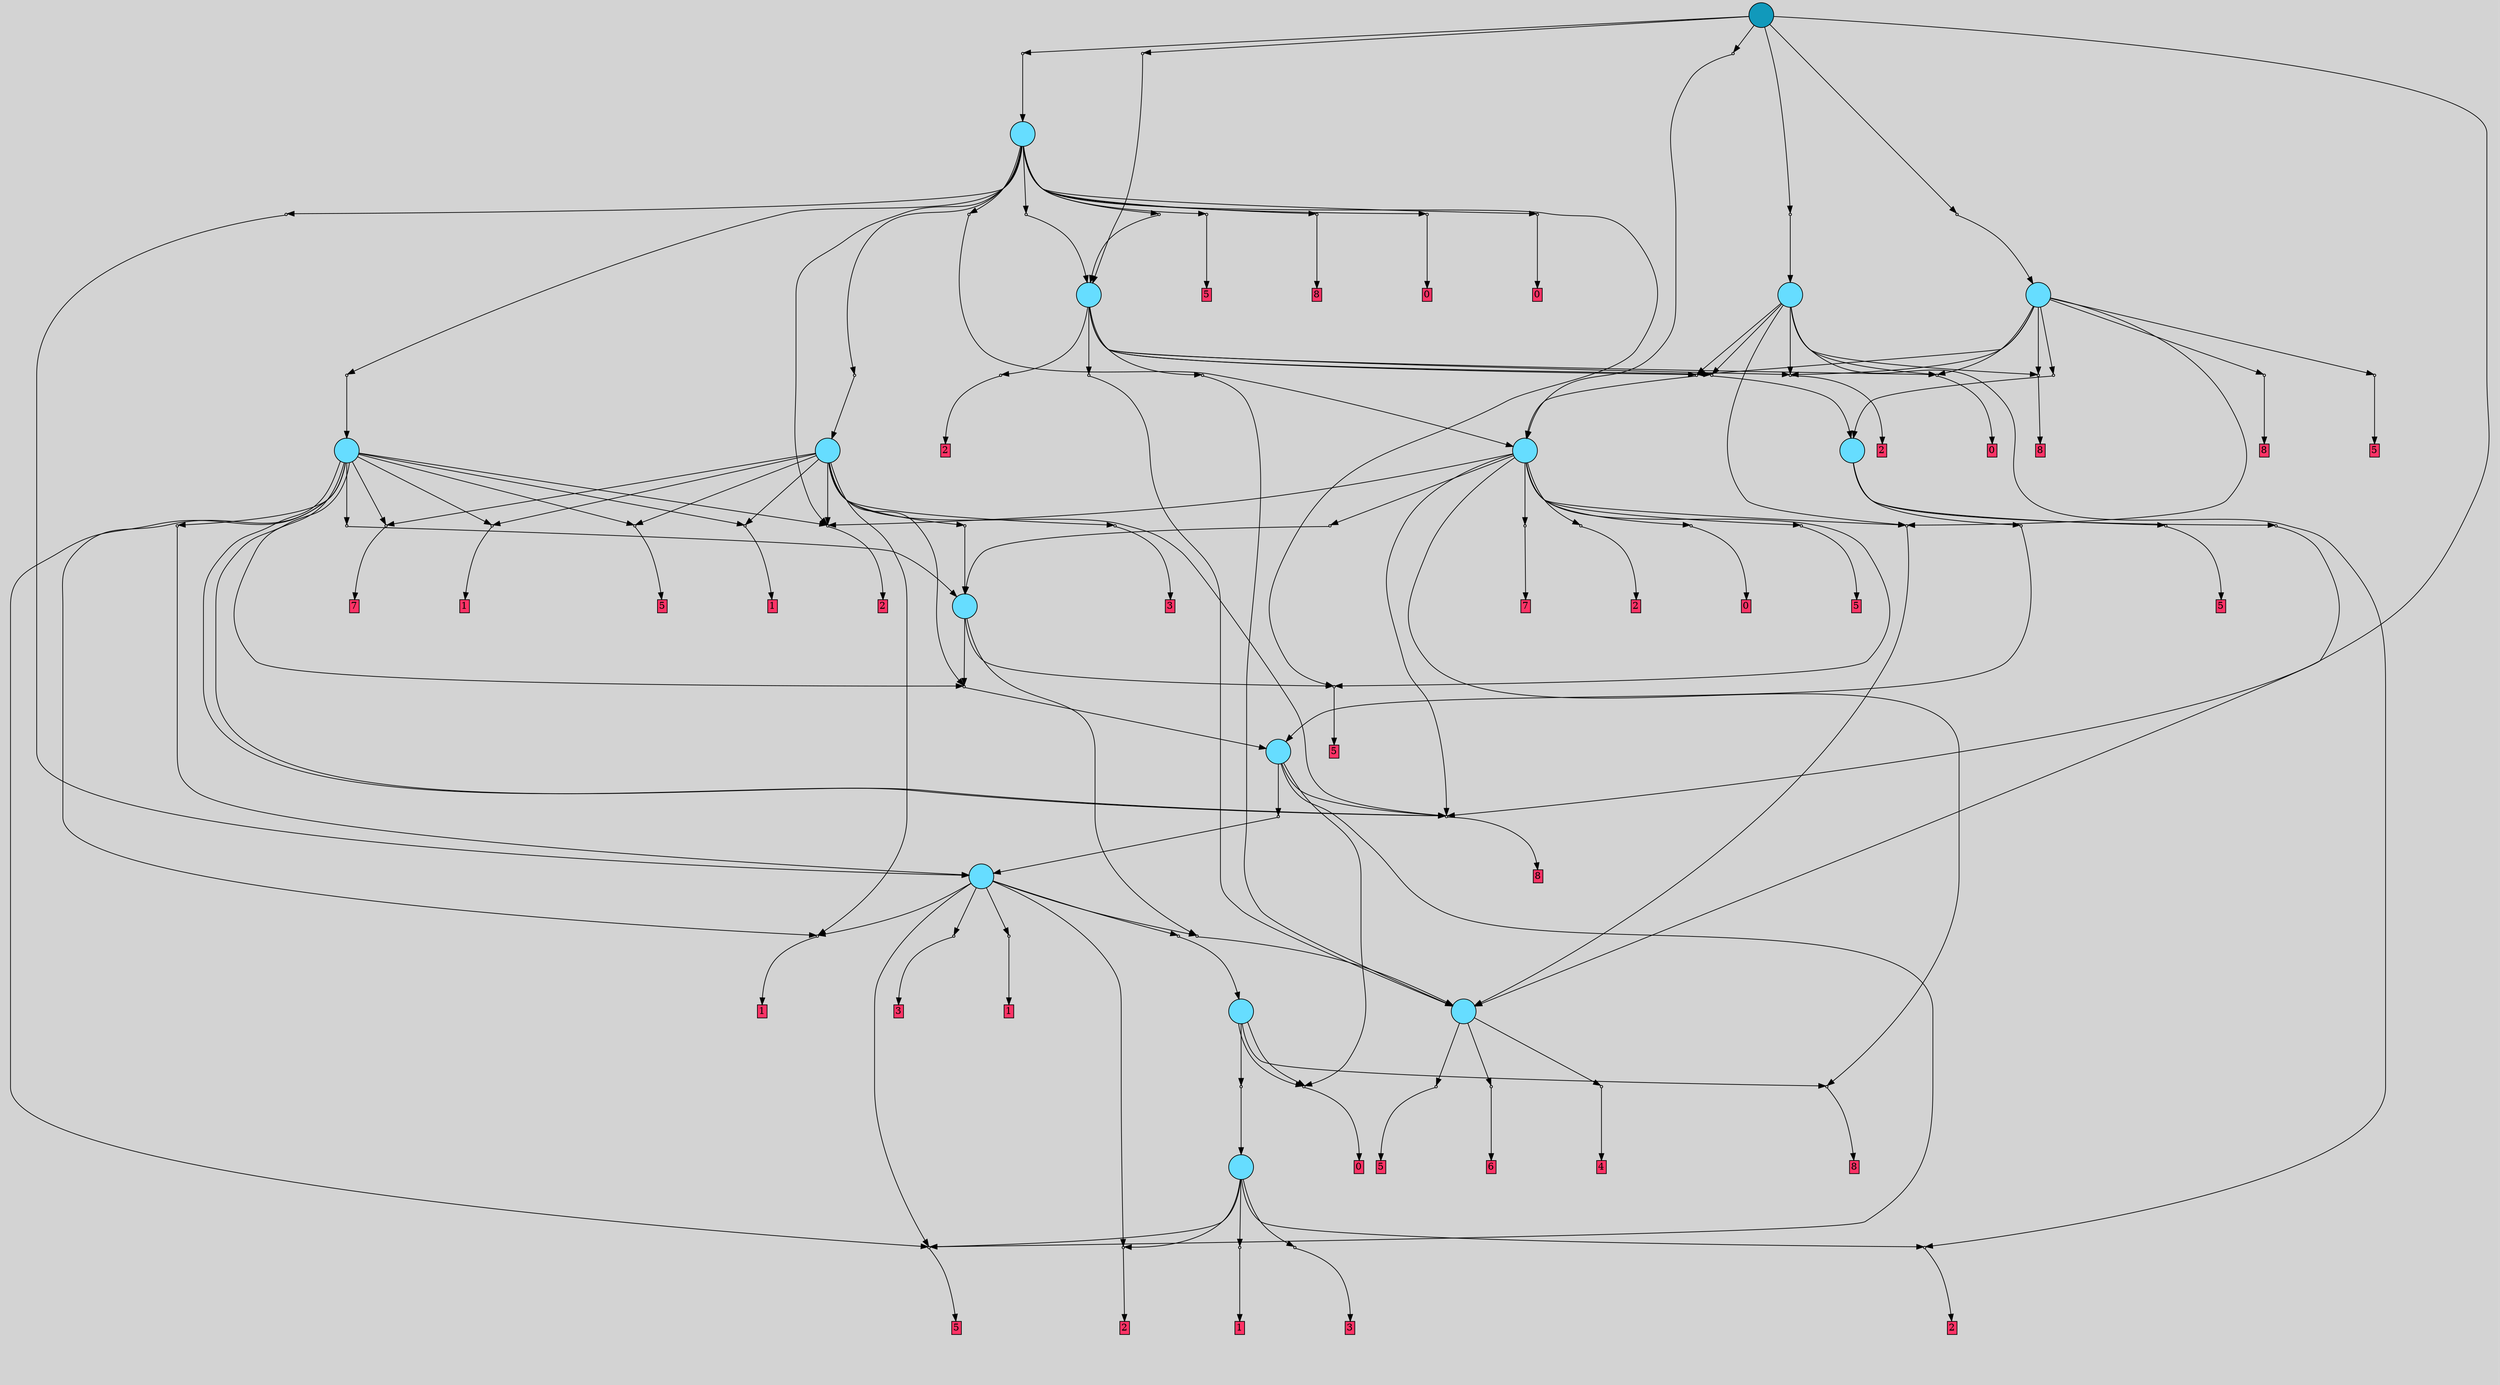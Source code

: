 // File exported with GEGELATI v1.3.1
// On the 2024-07-06 15:44:23
// With the MARL::MarlTPGGraphDotExporter
digraph{
	graph[pad = "0.212, 0.055" bgcolor = lightgray]
	node[shape=circle style = filled label = ""]
		T5 [fillcolor="#66ddff"]
		T26 [fillcolor="#66ddff"]
		T43 [fillcolor="#66ddff"]
		T44 [fillcolor="#66ddff"]
		T58 [fillcolor="#66ddff"]
		T69 [fillcolor="#66ddff"]
		T80 [fillcolor="#66ddff"]
		T102 [fillcolor="#66ddff"]
		T128 [fillcolor="#66ddff"]
		T130 [fillcolor="#66ddff"]
		T132 [fillcolor="#66ddff"]
		T140 [fillcolor="#66ddff"]
		T151 [fillcolor="#66ddff"]
		T180 [fillcolor="#66ddff"]
		T217 [fillcolor="#1199bb"]
		P6094 [fillcolor="#cccccc" shape=point] //
		I6094 [shape=box style=invis label="3|6&1|3#4|0&#92;n7|7&1|7#1|2&#92;n8|3&0|1#2|3&#92;n4|7&3|1#1|4&#92;n1|3&0|5#0|5&#92;n3|3&1|6#2|6&#92;n7|5&3|7#0|5&#92;n"]
		P6094 -> I6094[style=invis]
		A4186 [fillcolor="#ff3366" shape=box margin=0.03 width=0 height=0 label="5"]
		T5 -> P6094 -> A4186
		P6095 [fillcolor="#cccccc" shape=point] //
		I6095 [shape=box style=invis label="1|4&2|6#0|7&#92;n3|0&1|0#2|6&#92;n2|5&4|5#4|2&#92;n5|3&4|3#4|4&#92;n8|2&2|0#2|6&#92;n"]
		P6095 -> I6095[style=invis]
		A4187 [fillcolor="#ff3366" shape=box margin=0.03 width=0 height=0 label="6"]
		T5 -> P6095 -> A4187
		P6096 [fillcolor="#cccccc" shape=point] //
		I6096 [shape=box style=invis label="5|4&2|5#4|0&#92;n0|7&3|5#4|3&#92;n1|5&3|3#2|4&#92;n8|1&1|6#1|5&#92;n6|4&4|2#2|4&#92;n6|4&2|4#1|3&#92;n8|4&1|7#2|7&#92;n6|1&3|7#3|5&#92;n1|0&4|4#3|5&#92;n6|3&2|4#0|3&#92;n"]
		P6096 -> I6096[style=invis]
		A4188 [fillcolor="#ff3366" shape=box margin=0.03 width=0 height=0 label="4"]
		T5 -> P6096 -> A4188
		P6097 [fillcolor="#cccccc" shape=point] //
		I6097 [shape=box style=invis label="6|3&1|4#2|0&#92;n2|2&0|0#0|0&#92;n5|2&2|5#3|4&#92;n5|4&0|0#0|1&#92;n1|2&4|3#0|5&#92;n8|4&3|0#0|0&#92;n6|5&4|2#2|6&#92;n0|6&1|1#0|1&#92;n7|0&2|0#1|5&#92;n4|6&2|3#3|2&#92;n"]
		P6097 -> I6097[style=invis]
		A4189 [fillcolor="#ff3366" shape=box margin=0.03 width=0 height=0 label="1"]
		T26 -> P6097 -> A4189
		P6098 [fillcolor="#cccccc" shape=point] //
		I6098 [shape=box style=invis label="3|3&0|3#2|3&#92;n0|6&2|4#1|6&#92;n8|3&3|1#3|7&#92;n5|4&2|7#4|1&#92;n2|6&2|0#1|2&#92;n5|1&1|4#1|1&#92;n5|2&4|2#0|4&#92;n"]
		P6098 -> I6098[style=invis]
		A4190 [fillcolor="#ff3366" shape=box margin=0.03 width=0 height=0 label="2"]
		T26 -> P6098 -> A4190
		P6099 [fillcolor="#cccccc" shape=point] //
		I6099 [shape=box style=invis label="8|5&1|1#2|4&#92;n7|0&3|6#4|6&#92;n2|6&3|7#3|5&#92;n5|0&0|2#1|1&#92;n3|1&4|2#3|4&#92;n3|6&3|2#0|3&#92;n3|2&2|3#0|6&#92;n8|1&3|5#1|4&#92;n"]
		P6099 -> I6099[style=invis]
		A4191 [fillcolor="#ff3366" shape=box margin=0.03 width=0 height=0 label="3"]
		T26 -> P6099 -> A4191
		P6100 [fillcolor="#cccccc" shape=point] //
		I6100 [shape=box style=invis label="7|5&1|1#4|7&#92;n1|3&0|0#4|5&#92;n0|6&4|5#4|4&#92;n7|5&2|0#4|0&#92;n2|1&0|2#3|7&#92;n2|0&2|1#4|7&#92;n"]
		P6100 -> I6100[style=invis]
		A4192 [fillcolor="#ff3366" shape=box margin=0.03 width=0 height=0 label="2"]
		T26 -> P6100 -> A4192
		P6101 [fillcolor="#cccccc" shape=point] //
		I6101 [shape=box style=invis label="4|3&3|5#2|7&#92;n6|1&0|7#0|0&#92;n4|7&0|2#0|4&#92;n6|2&2|6#1|1&#92;n0|0&2|7#2|5&#92;n4|2&4|6#2|2&#92;n6|1&4|7#0|4&#92;n"]
		P6101 -> I6101[style=invis]
		A4193 [fillcolor="#ff3366" shape=box margin=0.03 width=0 height=0 label="5"]
		T26 -> P6101 -> A4193
		P6102 [fillcolor="#cccccc" shape=point] //
		I6102 [shape=box style=invis label="2|6&2|0#2|6&#92;n5|2&2|7#0|2&#92;n2|1&4|3#4|7&#92;n0|1&3|5#4|7&#92;n4|3&3|4#3|7&#92;n"]
		P6102 -> I6102[style=invis]
		A4194 [fillcolor="#ff3366" shape=box margin=0.03 width=0 height=0 label="0"]
		T43 -> P6102 -> A4194
		P6103 [fillcolor="#cccccc" shape=point] //
		I6103 [shape=box style=invis label="4|6&1|3#3|2&#92;n2|2&0|0#0|0&#92;n6|5&4|2#2|7&#92;n1|2&4|3#0|5&#92;n8|4&4|0#0|0&#92;n8|6&3|7#4|3&#92;n5|2&2|5#3|4&#92;n7|0&2|0#1|5&#92;n4|4&0|0#0|1&#92;n6|3&1|4#2|0&#92;n"]
		P6103 -> I6103[style=invis]
		T43 -> P6103 -> T26
		P6104 [fillcolor="#cccccc" shape=point] //
		I6104 [shape=box style=invis label="7|5&1|1#4|7&#92;n1|3&4|0#4|5&#92;n0|6&4|5#4|4&#92;n7|5&2|0#4|0&#92;n2|1&0|4#3|7&#92;n2|0&2|1#4|7&#92;n7|2&4|0#4|4&#92;n"]
		P6104 -> I6104[style=invis]
		A4195 [fillcolor="#ff3366" shape=box margin=0.03 width=0 height=0 label="8"]
		T43 -> P6104 -> A4195
		T43 -> P6102
		T44 -> P6100
		P6105 [fillcolor="#cccccc" shape=point] //
		I6105 [shape=box style=invis label="8|5&1|1#2|4&#92;n3|6&3|2#0|3&#92;n5|0&0|7#1|1&#92;n3|1&4|2#3|4&#92;n3|2&2|3#0|6&#92;n2|6&3|7#3|5&#92;n8|1&3|5#1|4&#92;n"]
		P6105 -> I6105[style=invis]
		A4196 [fillcolor="#ff3366" shape=box margin=0.03 width=0 height=0 label="3"]
		T44 -> P6105 -> A4196
		P6106 [fillcolor="#cccccc" shape=point] //
		I6106 [shape=box style=invis label="5|1&3|2#0|1&#92;n3|2&2|3#1|5&#92;n5|1&1|6#0|5&#92;n7|1&0|4#1|7&#92;n7|3&4|0#0|4&#92;n1|2&4|4#2|5&#92;n0|5&0|4#1|4&#92;n7|0&0|6#3|7&#92;n"]
		P6106 -> I6106[style=invis]
		A4197 [fillcolor="#ff3366" shape=box margin=0.03 width=0 height=0 label="1"]
		T44 -> P6106 -> A4197
		T44 -> P6101
		P6107 [fillcolor="#cccccc" shape=point] //
		I6107 [shape=box style=invis label="3|0&2|2#1|5&#92;n5|7&2|1#3|2&#92;n"]
		P6107 -> I6107[style=invis]
		T44 -> P6107 -> T5
		P6108 [fillcolor="#cccccc" shape=point] //
		I6108 [shape=box style=invis label="2|2&0|0#0|0&#92;n6|3&1|4#2|0&#92;n5|2&2|5#3|5&#92;n5|4&0|0#0|1&#92;n1|2&4|3#0|5&#92;n8|4&3|0#0|0&#92;n6|5&4|2#2|6&#92;n0|6&1|1#0|1&#92;n7|0&2|0#1|5&#92;n"]
		P6108 -> I6108[style=invis]
		A4198 [fillcolor="#ff3366" shape=box margin=0.03 width=0 height=0 label="1"]
		T44 -> P6108 -> A4198
		P6109 [fillcolor="#cccccc" shape=point] //
		I6109 [shape=box style=invis label="3|5&2|7#1|0&#92;n8|2&2|1#1|2&#92;n0|2&1|1#4|7&#92;n5|2&0|6#3|3&#92;n8|6&4|6#3|7&#92;n4|0&4|6#0|1&#92;n"]
		P6109 -> I6109[style=invis]
		T44 -> P6109 -> T43
		P6110 [fillcolor="#cccccc" shape=point] //
		I6110 [shape=box style=invis label="7|5&1|1#4|7&#92;n1|3&4|0#4|5&#92;n2|0&2|1#4|7&#92;n7|5&2|0#4|0&#92;n2|1&0|2#3|7&#92;n0|6&4|5#4|4&#92;n"]
		P6110 -> I6110[style=invis]
		A4199 [fillcolor="#ff3366" shape=box margin=0.03 width=0 height=0 label="8"]
		T58 -> P6110 -> A4199
		P6111 [fillcolor="#cccccc" shape=point] //
		I6111 [shape=box style=invis label="8|0&3|1#1|6&#92;n5|6&2|1#0|1&#92;n5|1&0|4#2|0&#92;n"]
		P6111 -> I6111[style=invis]
		T58 -> P6111 -> T44
		T58 -> P6101
		T58 -> P6102
		P6112 [fillcolor="#cccccc" shape=point] //
		I6112 [shape=box style=invis label="6|1&0|7#0|0&#92;n4|7&0|2#0|4&#92;n6|2&3|6#1|1&#92;n4|2&4|3#4|4&#92;n4|2&4|6#2|2&#92;n0|0&2|7#2|5&#92;n6|1&4|7#0|4&#92;n"]
		P6112 -> I6112[style=invis]
		A4200 [fillcolor="#ff3366" shape=box margin=0.03 width=0 height=0 label="5"]
		T69 -> P6112 -> A4200
		P6113 [fillcolor="#cccccc" shape=point] //
		I6113 [shape=box style=invis label="4|3&3|4#3|7&#92;n7|1&3|0#0|4&#92;n8|0&2|3#1|2&#92;n5|2&2|7#0|2&#92;n7|4&0|4#0|2&#92;n0|1&3|5#0|2&#92;n2|1&4|3#2|7&#92;n"]
		P6113 -> I6113[style=invis]
		T69 -> P6113 -> T58
		T69 -> P6107
		P6114 [fillcolor="#cccccc" shape=point] //
		I6114 [shape=box style=invis label="5|2&0|6#1|2&#92;n4|2&4|3#4|1&#92;n6|2&3|6#1|1&#92;n4|7&0|2#0|4&#92;n4|2&4|6#2|2&#92;n0|0&2|7#2|5&#92;n6|1&4|7#0|4&#92;n"]
		P6114 -> I6114[style=invis]
		A4201 [fillcolor="#ff3366" shape=box margin=0.03 width=0 height=0 label="5"]
		T80 -> P6114 -> A4201
		P6115 [fillcolor="#cccccc" shape=point] //
		I6115 [shape=box style=invis label="5|6&2|1#3|2&#92;n3|0&2|2#1|5&#92;n"]
		P6115 -> I6115[style=invis]
		T80 -> P6115 -> T5
		P6116 [fillcolor="#cccccc" shape=point] //
		I6116 [shape=box style=invis label="2|1&0|3#1|7&#92;n5|4&1|7#3|5&#92;n8|0&2|3#1|2&#92;n7|1&3|0#0|4&#92;n5|2&2|7#0|2&#92;n4|3&3|4#3|7&#92;n"]
		P6116 -> I6116[style=invis]
		T80 -> P6116 -> T58
		P6117 [fillcolor="#cccccc" shape=point] //
		I6117 [shape=box style=invis label="1|3&1|5#1|3&#92;n2|4&2|4#4|7&#92;n3|0&2|2#0|4&#92;n0|2&1|1#4|7&#92;n"]
		P6117 -> I6117[style=invis]
		A4202 [fillcolor="#ff3366" shape=box margin=0.03 width=0 height=0 label="2"]
		T102 -> P6117 -> A4202
		P6118 [fillcolor="#cccccc" shape=point] //
		I6118 [shape=box style=invis label="6|1&3|2#4|6&#92;n7|3&3|1#3|2&#92;n4|0&4|0#1|6&#92;n7|3&2|7#1|6&#92;n"]
		P6118 -> I6118[style=invis]
		T102 -> P6118 -> T69
		P6119 [fillcolor="#cccccc" shape=point] //
		I6119 [shape=box style=invis label="6|7&1|2#4|5&#92;n7|6&0|2#1|4&#92;n7|1&4|2#3|7&#92;n3|0&1|2#2|5&#92;n"]
		P6119 -> I6119[style=invis]
		T102 -> P6119 -> T5
		P6120 [fillcolor="#cccccc" shape=point] //
		I6120 [shape=box style=invis label="4|5&3|5#1|0&#92;n8|3&0|3#3|5&#92;n0|2&0|1#0|7&#92;n7|0&2|4#4|7&#92;n4|2&3|4#1|1&#92;n5|2&0|3#3|1&#92;n2|7&3|7#0|4&#92;n7|4&3|3#2|0&#92;n8|4&0|7#3|3&#92;n5|7&3|4#2|2&#92;n"]
		P6120 -> I6120[style=invis]
		A4203 [fillcolor="#ff3366" shape=box margin=0.03 width=0 height=0 label="7"]
		T102 -> P6120 -> A4203
		T102 -> P6110
		P6121 [fillcolor="#cccccc" shape=point] //
		I6121 [shape=box style=invis label="2|4&2|4#0|7&#92;n3|3&2|2#0|4&#92;n7|0&0|4#0|2&#92;n"]
		P6121 -> I6121[style=invis]
		A4204 [fillcolor="#ff3366" shape=box margin=0.03 width=0 height=0 label="2"]
		T102 -> P6121 -> A4204
		P6122 [fillcolor="#cccccc" shape=point] //
		I6122 [shape=box style=invis label="2|1&4|3#4|7&#92;n5|2&2|7#0|0&#92;n0|1&3|5#4|7&#92;n4|3&3|4#3|7&#92;n"]
		P6122 -> I6122[style=invis]
		A4205 [fillcolor="#ff3366" shape=box margin=0.03 width=0 height=0 label="0"]
		T102 -> P6122 -> A4205
		T102 -> P6104
		T102 -> P6112
		P6123 [fillcolor="#cccccc" shape=point] //
		I6123 [shape=box style=invis label="4|3&3|5#2|7&#92;n6|1&0|7#0|0&#92;n4|7&0|2#0|4&#92;n6|2&2|6#1|1&#92;n2|2&4|6#2|2&#92;n0|0&2|7#2|5&#92;n6|1&4|7#0|4&#92;n"]
		P6123 -> I6123[style=invis]
		A4206 [fillcolor="#ff3366" shape=box margin=0.03 width=0 height=0 label="5"]
		T102 -> P6123 -> A4206
		P6124 [fillcolor="#cccccc" shape=point] //
		I6124 [shape=box style=invis label="8|5&1|1#2|4&#92;n7|0&3|6#4|6&#92;n8|6&3|2#0|3&#92;n5|0&0|7#1|1&#92;n3|1&4|2#3|4&#92;n2|6&3|7#3|5&#92;n3|2&2|3#0|6&#92;n8|1&3|5#1|4&#92;n6|4&4|5#4|6&#92;n"]
		P6124 -> I6124[style=invis]
		T128 -> P6124 -> T102
		P6125 [fillcolor="#cccccc" shape=point] //
		I6125 [shape=box style=invis label="2|7&4|3#4|6&#92;n6|5&1|2#1|5&#92;n1|6&3|7#3|5&#92;n2|6&0|4#0|7&#92;n6|0&3|1#3|5&#92;n1|4&0|2#2|3&#92;n"]
		P6125 -> I6125[style=invis]
		A4207 [fillcolor="#ff3366" shape=box margin=0.03 width=0 height=0 label="2"]
		T128 -> P6125 -> A4207
		P6126 [fillcolor="#cccccc" shape=point] //
		I6126 [shape=box style=invis label="5|3&3|5#1|0&#92;n3|3&2|2#0|4&#92;n2|4&2|4#4|7&#92;n7|0&0|4#0|2&#92;n"]
		P6126 -> I6126[style=invis]
		A4208 [fillcolor="#ff3366" shape=box margin=0.03 width=0 height=0 label="2"]
		T128 -> P6126 -> A4208
		P6127 [fillcolor="#cccccc" shape=point] //
		I6127 [shape=box style=invis label="2|0&2|4#4|7&#92;n0|0&4|5#4|4&#92;n7|5&2|0#4|0&#92;n2|1&0|7#3|7&#92;n1|1&4|3#1|4&#92;n7|2&4|3#2|4&#92;n"]
		P6127 -> I6127[style=invis]
		T128 -> P6127 -> T80
		P6128 [fillcolor="#cccccc" shape=point] //
		I6128 [shape=box style=invis label="2|5&3|6#1|5&#92;n3|0&1|2#2|5&#92;n7|6&0|5#1|4&#92;n7|1&4|2#3|7&#92;n"]
		P6128 -> I6128[style=invis]
		T128 -> P6128 -> T5
		P6129 [fillcolor="#cccccc" shape=point] //
		I6129 [shape=box style=invis label="6|0&4|0#1|5&#92;n1|1&1|3#2|1&#92;n"]
		P6129 -> I6129[style=invis]
		A4209 [fillcolor="#ff3366" shape=box margin=0.03 width=0 height=0 label="0"]
		T128 -> P6129 -> A4209
		P6130 [fillcolor="#cccccc" shape=point] //
		I6130 [shape=box style=invis label="3|0&1|2#2|5&#92;n6|1&4|2#3|7&#92;n7|6&0|2#1|4&#92;n"]
		P6130 -> I6130[style=invis]
		T128 -> P6130 -> T5
		T130 -> P6124
		T130 -> P6098
		T130 -> P6126
		T130 -> P6127
		T130 -> P6129
		P6131 [fillcolor="#cccccc" shape=point] //
		I6131 [shape=box style=invis label="5|2&0|4#2|4&#92;n0|0&2|1#4|7&#92;n4|6&4|5#2|1&#92;n"]
		P6131 -> I6131[style=invis]
		A4210 [fillcolor="#ff3366" shape=box margin=0.03 width=0 height=0 label="8"]
		T130 -> P6131 -> A4210
		T130 -> P6119
		T132 -> P6113
		P6132 [fillcolor="#cccccc" shape=point] //
		I6132 [shape=box style=invis label="1|2&3|2#3|1&#92;n0|4&2|7#2|5&#92;n5|3&4|3#2|1&#92;n"]
		P6132 -> I6132[style=invis]
		A4211 [fillcolor="#ff3366" shape=box margin=0.03 width=0 height=0 label="5"]
		T132 -> P6132 -> A4211
		T132 -> P6106
		P6133 [fillcolor="#cccccc" shape=point] //
		I6133 [shape=box style=invis label="7|0&2|0#1|5&#92;n6|3&1|4#2|0&#92;n5|2&2|5#3|5&#92;n5|4&0|0#0|1&#92;n8|4&3|0#0|0&#92;n4|5&4|2#2|6&#92;n6|6&4|3#4|4&#92;n0|6&1|1#0|1&#92;n2|2&0|0#0|0&#92;n"]
		P6133 -> I6133[style=invis]
		A4212 [fillcolor="#ff3366" shape=box margin=0.03 width=0 height=0 label="1"]
		T132 -> P6133 -> A4212
		P6134 [fillcolor="#cccccc" shape=point] //
		I6134 [shape=box style=invis label="4|2&3|4#2|1&#92;n8|3&0|3#3|5&#92;n0|2&0|1#0|7&#92;n7|0&2|4#4|7&#92;n4|5&3|5#1|0&#92;n5|2&0|3#3|1&#92;n2|7&3|7#0|4&#92;n7|4&3|3#2|0&#92;n8|4&0|7#3|3&#92;n5|7&3|4#2|2&#92;n"]
		P6134 -> I6134[style=invis]
		A4213 [fillcolor="#ff3366" shape=box margin=0.03 width=0 height=0 label="7"]
		T132 -> P6134 -> A4213
		P6135 [fillcolor="#cccccc" shape=point] //
		I6135 [shape=box style=invis label="7|0&2|0#1|5&#92;n0|0&3|5#4|1&#92;n8|4&3|0#0|0&#92;n2|2&0|0#0|0&#92;n5|6&2|0#0|1&#92;n4|5&3|2#2|7&#92;n6|3&1|4#2|0&#92;n"]
		P6135 -> I6135[style=invis]
		A4214 [fillcolor="#ff3366" shape=box margin=0.03 width=0 height=0 label="1"]
		T132 -> P6135 -> A4214
		T132 -> P6117
		P6136 [fillcolor="#cccccc" shape=point] //
		I6136 [shape=box style=invis label="4|1&3|1#0|5&#92;n7|0&2|4#2|3&#92;n7|1&3|7#1|0&#92;n7|3&4|3#4|0&#92;n"]
		P6136 -> I6136[style=invis]
		T132 -> P6136 -> T69
		T132 -> P6110
		P6137 [fillcolor="#cccccc" shape=point] //
		I6137 [shape=box style=invis label="1|7&0|1#0|1&#92;n6|3&1|3#0|5&#92;n"]
		P6137 -> I6137[style=invis]
		A4215 [fillcolor="#ff3366" shape=box margin=0.03 width=0 height=0 label="3"]
		T132 -> P6137 -> A4215
		T140 -> P6124
		T140 -> P6126
		P6138 [fillcolor="#cccccc" shape=point] //
		I6138 [shape=box style=invis label="2|0&2|4#4|2&#92;n7|5&2|0#4|0&#92;n0|0&4|5#4|4&#92;n2|1&0|7#3|7&#92;n7|2&4|3#2|4&#92;n"]
		P6138 -> I6138[style=invis]
		T140 -> P6138 -> T80
		T140 -> P6129
		T140 -> P6131
		T140 -> P6119
		P6139 [fillcolor="#cccccc" shape=point] //
		I6139 [shape=box style=invis label="8|6&2|1#2|7&#92;n2|6&3|1#1|1&#92;n6|3&0|5#4|3&#92;n4|7&2|3#2|2&#92;n6|5&4|3#2|1&#92;n7|2&3|1#3|4&#92;n6|4&1|0#3|6&#92;n1|6&1|0#1|5&#92;n5|0&4|3#4|1&#92;n"]
		P6139 -> I6139[style=invis]
		A4216 [fillcolor="#ff3366" shape=box margin=0.03 width=0 height=0 label="8"]
		T140 -> P6139 -> A4216
		P6140 [fillcolor="#cccccc" shape=point] //
		I6140 [shape=box style=invis label="0|0&2|7#2|5&#92;n6|1&0|7#0|0&#92;n6|2&2|6#1|1&#92;n4|3&3|5#2|7&#92;n4|2&3|6#2|2&#92;n2|3&0|5#0|7&#92;n6|1&4|7#0|4&#92;n"]
		P6140 -> I6140[style=invis]
		A4217 [fillcolor="#ff3366" shape=box margin=0.03 width=0 height=0 label="5"]
		T140 -> P6140 -> A4217
		T151 -> P6113
		T151 -> P6132
		T151 -> P6106
		T151 -> P6133
		T151 -> P6134
		T151 -> P6135
		T151 -> P6117
		P6141 [fillcolor="#cccccc" shape=point] //
		I6141 [shape=box style=invis label="4|1&3|1#0|5&#92;n7|3&4|6#4|0&#92;n7|1&3|7#1|0&#92;n7|0&2|4#2|3&#92;n"]
		P6141 -> I6141[style=invis]
		T151 -> P6141 -> T69
		T151 -> P6110
		T151 -> P6101
		T151 -> P6110
		P6142 [fillcolor="#cccccc" shape=point] //
		I6142 [shape=box style=invis label="1|7&0|1#2|1&#92;n6|7&0|6#3|3&#92;n"]
		P6142 -> I6142[style=invis]
		T151 -> P6142 -> T44
		P6143 [fillcolor="#cccccc" shape=point] //
		I6143 [shape=box style=invis label="8|6&3|2#0|3&#92;n7|0&3|6#4|6&#92;n8|5&1|1#2|4&#92;n5|0&0|7#1|1&#92;n3|4&4|2#3|4&#92;n2|6&3|7#3|5&#92;n3|2&2|3#0|6&#92;n6|4&4|5#4|6&#92;n"]
		P6143 -> I6143[style=invis]
		T180 -> P6143 -> T102
		P6144 [fillcolor="#cccccc" shape=point] //
		I6144 [shape=box style=invis label="4|2&4|6#4|2&#92;n7|0&2|6#0|5&#92;n6|1&0|7#0|1&#92;n0|0&2|7#2|5&#92;n1|4&1|3#4|6&#92;n2|7&3|3#4|0&#92;n3|1&2|1#4|4&#92;n4|7&0|5#0|4&#92;n5|0&3|5#2|1&#92;n6|5&4|7#0|4&#92;n"]
		P6144 -> I6144[style=invis]
		A4218 [fillcolor="#ff3366" shape=box margin=0.03 width=0 height=0 label="5"]
		T180 -> P6144 -> A4218
		P6145 [fillcolor="#cccccc" shape=point] //
		I6145 [shape=box style=invis label="4|0&4|0#1|6&#92;n7|3&3|2#3|2&#92;n6|1&3|2#4|6&#92;n7|3&2|7#1|6&#92;n"]
		P6145 -> I6145[style=invis]
		T180 -> P6145 -> T132
		P6146 [fillcolor="#cccccc" shape=point] //
		I6146 [shape=box style=invis label="6|2&4|5#3|7&#92;n2|7&0|2#1|6&#92;n6|0&3|1#3|5&#92;n5|6&4|0#0|7&#92;n1|4&0|2#2|3&#92;n"]
		P6146 -> I6146[style=invis]
		T180 -> P6146 -> T151
		P6147 [fillcolor="#cccccc" shape=point] //
		I6147 [shape=box style=invis label="2|2&3|2#3|7&#92;n6|2&3|6#2|6&#92;n5|0&0|2#2|4&#92;n0|1&2|4#0|2&#92;n0|5&0|3#4|4&#92;n4|3&0|1#0|5&#92;n"]
		P6147 -> I6147[style=invis]
		A4219 [fillcolor="#ff3366" shape=box margin=0.03 width=0 height=0 label="8"]
		T180 -> P6147 -> A4219
		P6148 [fillcolor="#cccccc" shape=point] //
		I6148 [shape=box style=invis label="4|0&3|4#3|7&#92;n6|7&0|1#2|4&#92;n1|5&3|4#0|0&#92;n0|1&3|5#0|7&#92;n"]
		P6148 -> I6148[style=invis]
		A4220 [fillcolor="#ff3366" shape=box margin=0.03 width=0 height=0 label="0"]
		T180 -> P6148 -> A4220
		P6149 [fillcolor="#cccccc" shape=point] //
		I6149 [shape=box style=invis label="8|7&1|4#3|4&#92;n3|3&4|3#2|0&#92;n7|1&2|5#2|4&#92;n0|5&2|5#0|7&#92;n6|6&2|0#1|5&#92;n4|0&0|3#4|7&#92;n"]
		P6149 -> I6149[style=invis]
		A4221 [fillcolor="#ff3366" shape=box margin=0.03 width=0 height=0 label="0"]
		T180 -> P6149 -> A4221
		P6150 [fillcolor="#cccccc" shape=point] //
		I6150 [shape=box style=invis label="1|0&4|0#2|6&#92;n0|7&0|3#0|5&#92;n"]
		P6150 -> I6150[style=invis]
		T180 -> P6150 -> T128
		P6151 [fillcolor="#cccccc" shape=point] //
		I6151 [shape=box style=invis label="5|2&1|3#1|1&#92;n2|0&4|0#2|2&#92;n0|6&1|5#0|5&#92;n5|2&1|1#0|0&#92;n6|0&0|0#3|4&#92;n2|6&2|1#0|3&#92;n4|6&1|5#3|1&#92;n"]
		P6151 -> I6151[style=invis]
		T180 -> P6151 -> T44
		T180 -> P6117
		T180 -> P6112
		P6152 [fillcolor="#cccccc" shape=point] //
		I6152 [shape=box style=invis label="7|3&3|1#3|2&#92;n6|1&3|2#4|6&#92;n1|0&4|0#1|6&#92;n"]
		P6152 -> I6152[style=invis]
		T180 -> P6152 -> T128
		P6153 [fillcolor="#cccccc" shape=point] //
		I6153 [shape=box style=invis label="0|7&3|4#0|4&#92;n2|0&1|2#2|5&#92;n2|3&4|5#3|0&#92;n6|7&2|2#4|3&#92;n7|1&4|2#3|7&#92;n"]
		P6153 -> I6153[style=invis]
		T217 -> P6153 -> T140
		P6154 [fillcolor="#cccccc" shape=point] //
		I6154 [shape=box style=invis label="7|1&2|0#2|0&#92;n1|3&0|0#2|5&#92;n8|3&3|2#1|5&#92;n1|0&4|0#1|0&#92;n2|0&4|0#2|7&#92;n7|6&1|1#4|7&#92;n8|7&3|5#2|0&#92;n2|7&0|1#4|7&#92;n2|1&0|7#3|0&#92;n2|6&0|2#3|1&#92;n"]
		P6154 -> I6154[style=invis]
		T217 -> P6154 -> T102
		P6155 [fillcolor="#cccccc" shape=point] //
		I6155 [shape=box style=invis label="1|0&4|0#1|6&#92;n6|1&3|2#2|6&#92;n6|0&1|4#3|4&#92;n"]
		P6155 -> I6155[style=invis]
		T217 -> P6155 -> T180
		P6156 [fillcolor="#cccccc" shape=point] //
		I6156 [shape=box style=invis label="6|1&1|1#4|2&#92;n4|5&1|3#2|7&#92;n2|0&1|4#4|4&#92;n0|1&1|3#0|1&#92;n1|2&2|4#3|2&#92;n8|1&4|5#0|4&#92;n6|5&3|2#2|5&#92;n"]
		P6156 -> I6156[style=invis]
		T217 -> P6156 -> T130
		P6157 [fillcolor="#cccccc" shape=point] //
		I6157 [shape=box style=invis label="8|1&0|5#3|1&#92;n6|1&1|1#4|2&#92;n0|1&1|3#0|1&#92;n6|5&3|2#2|5&#92;n7|6&0|7#2|7&#92;n3|6&0|0#1|7&#92;n4|5&1|3#2|7&#92;n8|1&4|5#0|4&#92;n2|0&3|4#4|4&#92;n"]
		P6157 -> I6157[style=invis]
		T217 -> P6157 -> T128
		T217 -> P6110
		{ rank= same T217 }
}
